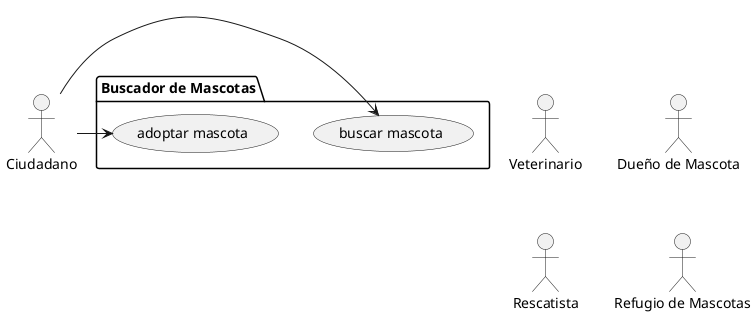 @startuml
actor "Ciudadano"
actor "Veterinario"
actor "Dueño de Mascota"
actor "Rescatista"
actor "Refugio de Mascotas"
package "Buscador de Mascotas"{
    Ciudadano -> (buscar mascota)
    Ciudadano -> (adoptar mascota)
    (adoptar mascota)
}
@enduml